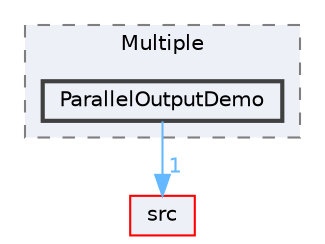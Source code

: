 digraph "/home/runner/work/FastLED/FastLED/examples/Multiple/ParallelOutputDemo"
{
 // LATEX_PDF_SIZE
  bgcolor="transparent";
  edge [fontname=Helvetica,fontsize=10,labelfontname=Helvetica,labelfontsize=10];
  node [fontname=Helvetica,fontsize=10,shape=box,height=0.2,width=0.4];
  compound=true
  subgraph clusterdir_b0ccd010afae1b6736eeed36b0121387 {
    graph [ bgcolor="#edf0f7", pencolor="grey50", label="Multiple", fontname=Helvetica,fontsize=10 style="filled,dashed", URL="dir_b0ccd010afae1b6736eeed36b0121387.html",tooltip=""]
  dir_e2bb19e0d903e444cf02a1eb11fa8f0b [label="ParallelOutputDemo", fillcolor="#edf0f7", color="grey25", style="filled,bold", URL="dir_e2bb19e0d903e444cf02a1eb11fa8f0b.html",tooltip=""];
  }
  dir_68267d1309a1af8e8297ef4c3efbcdba [label="src", fillcolor="#edf0f7", color="red", style="filled", URL="dir_68267d1309a1af8e8297ef4c3efbcdba.html",tooltip=""];
  dir_e2bb19e0d903e444cf02a1eb11fa8f0b->dir_68267d1309a1af8e8297ef4c3efbcdba [headlabel="1", labeldistance=1.5 headhref="dir_000060_000073.html" href="dir_000060_000073.html" color="steelblue1" fontcolor="steelblue1"];
}
